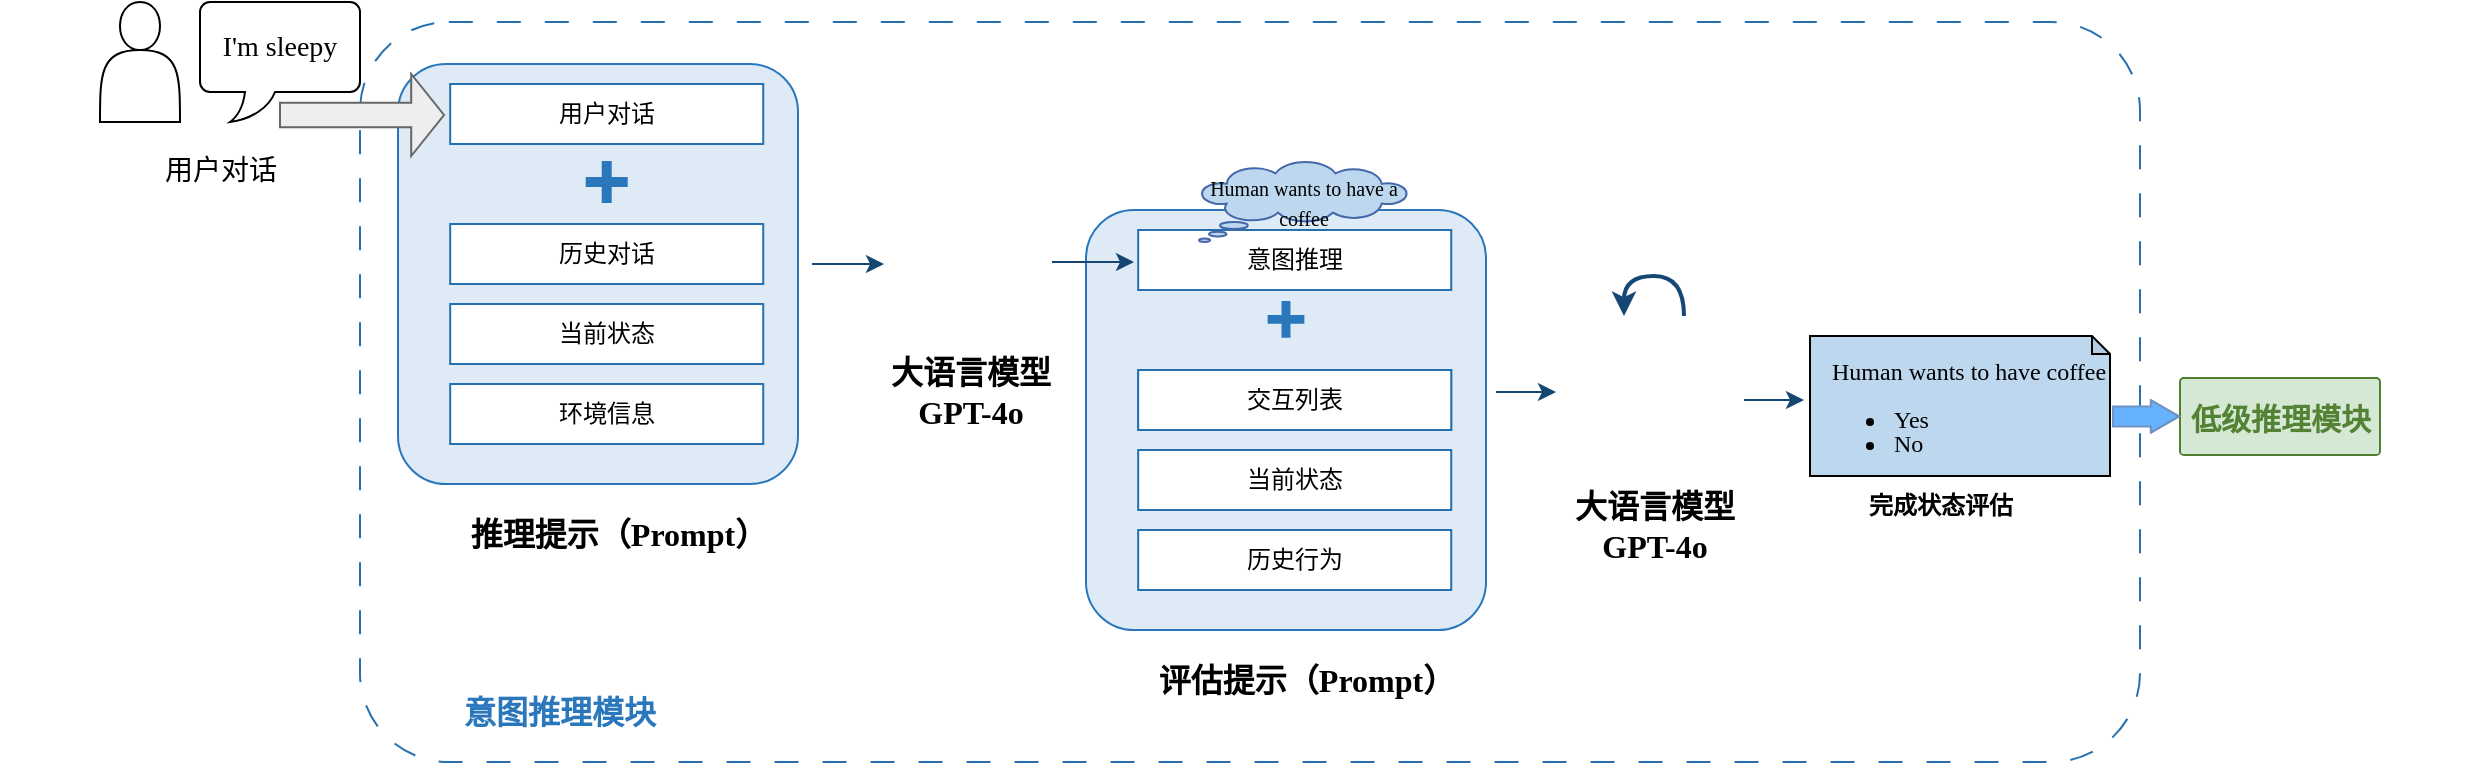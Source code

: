 <mxfile version="26.2.12">
  <diagram name="第 1 页" id="5zjfJCYYvMDn6eL2v8_4">
    <mxGraphModel dx="2247" dy="965" grid="1" gridSize="10" guides="1" tooltips="1" connect="1" arrows="1" fold="1" page="1" pageScale="1" pageWidth="827" pageHeight="1169" math="0" shadow="0">
      <root>
        <mxCell id="0" />
        <mxCell id="1" parent="0" />
        <mxCell id="u2x9763HItPCIMWwYsHF-1" value="" style="rounded=1;arcSize=12;whiteSpace=wrap;html=1;fillColor=light-dark(#FFFFFF,#1D293B);strokeColor=light-dark(#2770b0, #ededed);dashed=1;dashPattern=12 12;" parent="1" vertex="1">
          <mxGeometry x="160" y="10" width="890" height="370" as="geometry" />
        </mxCell>
        <mxCell id="u2x9763HItPCIMWwYsHF-2" value="" style="group" parent="1" vertex="1" connectable="0">
          <mxGeometry x="523" y="104" width="200" height="250" as="geometry" />
        </mxCell>
        <mxCell id="u2x9763HItPCIMWwYsHF-3" value="" style="rounded=1;arcSize=12;whiteSpace=wrap;html=1;fillColor=light-dark(#deebf7, #1d293b);strokeColor=light-dark(#2a77bc, #5c79a3);" parent="u2x9763HItPCIMWwYsHF-2" vertex="1">
          <mxGeometry width="200" height="210" as="geometry" />
        </mxCell>
        <mxCell id="u2x9763HItPCIMWwYsHF-4" value="" style="group" parent="u2x9763HItPCIMWwYsHF-2" vertex="1" connectable="0">
          <mxGeometry x="26.087" y="10" width="168.696" height="240" as="geometry" />
        </mxCell>
        <mxCell id="u2x9763HItPCIMWwYsHF-5" value="" style="group" parent="u2x9763HItPCIMWwYsHF-4" vertex="1" connectable="0">
          <mxGeometry width="156.522" height="30" as="geometry" />
        </mxCell>
        <mxCell id="u2x9763HItPCIMWwYsHF-6" value="" style="verticalLabelPosition=bottom;verticalAlign=top;html=1;shape=mxgraph.basic.rect;fillColor2=none;strokeWidth=1;size=20;indent=5;strokeColor=light-dark(#2770b0, #ededed);align=center;fontFamily=Helvetica;fontSize=12;fontColor=default;fillColor=default;" parent="u2x9763HItPCIMWwYsHF-5" vertex="1">
          <mxGeometry width="156.522" height="30" as="geometry" />
        </mxCell>
        <mxCell id="u2x9763HItPCIMWwYsHF-7" value="意图推理" style="text;html=1;align=center;verticalAlign=middle;whiteSpace=wrap;rounded=0;" parent="u2x9763HItPCIMWwYsHF-5" vertex="1">
          <mxGeometry y="7.5" width="156.522" height="15" as="geometry" />
        </mxCell>
        <mxCell id="u2x9763HItPCIMWwYsHF-8" value="" style="group;strokeColor=light-dark(#2770b0, #ededed);strokeWidth=1;align=center;verticalAlign=top;fontFamily=Helvetica;fontSize=12;fontColor=default;fillColor=default;" parent="u2x9763HItPCIMWwYsHF-4" vertex="1" connectable="0">
          <mxGeometry y="70" width="156.522" height="30" as="geometry" />
        </mxCell>
        <mxCell id="u2x9763HItPCIMWwYsHF-9" value="" style="verticalLabelPosition=bottom;verticalAlign=top;html=1;shape=mxgraph.basic.rect;fillColor2=none;strokeWidth=1;size=20;indent=5;strokeColor=light-dark(#2770b0, #ededed);align=center;fontFamily=Helvetica;fontSize=12;fontColor=default;fillColor=default;" parent="u2x9763HItPCIMWwYsHF-8" vertex="1">
          <mxGeometry width="156.522" height="30" as="geometry" />
        </mxCell>
        <mxCell id="u2x9763HItPCIMWwYsHF-10" value="交互列表" style="text;html=1;align=center;verticalAlign=middle;whiteSpace=wrap;rounded=0;fontFamily=Helvetica;fontSize=12;fontColor=default;" parent="u2x9763HItPCIMWwYsHF-8" vertex="1">
          <mxGeometry y="7.5" width="156.522" height="15" as="geometry" />
        </mxCell>
        <mxCell id="u2x9763HItPCIMWwYsHF-11" value="" style="group" parent="u2x9763HItPCIMWwYsHF-4" vertex="1" connectable="0">
          <mxGeometry y="110" width="156.522" height="30" as="geometry" />
        </mxCell>
        <mxCell id="u2x9763HItPCIMWwYsHF-12" value="" style="verticalLabelPosition=bottom;verticalAlign=top;html=1;shape=mxgraph.basic.rect;fillColor2=none;strokeWidth=1;size=20;indent=5;strokeColor=light-dark(#2770b0, #ededed);align=center;fontFamily=Helvetica;fontSize=12;fontColor=default;fillColor=default;" parent="u2x9763HItPCIMWwYsHF-11" vertex="1">
          <mxGeometry width="156.522" height="30" as="geometry" />
        </mxCell>
        <mxCell id="u2x9763HItPCIMWwYsHF-13" value="当前状态" style="text;html=1;align=center;verticalAlign=middle;whiteSpace=wrap;rounded=0;" parent="u2x9763HItPCIMWwYsHF-11" vertex="1">
          <mxGeometry y="7.5" width="156.522" height="15" as="geometry" />
        </mxCell>
        <mxCell id="u2x9763HItPCIMWwYsHF-14" value="" style="group" parent="u2x9763HItPCIMWwYsHF-4" vertex="1" connectable="0">
          <mxGeometry y="150" width="156.522" height="30" as="geometry" />
        </mxCell>
        <mxCell id="u2x9763HItPCIMWwYsHF-15" value="" style="verticalLabelPosition=bottom;verticalAlign=top;html=1;shape=mxgraph.basic.rect;fillColor2=none;strokeWidth=1;size=20;indent=5;strokeColor=light-dark(#2770b0, #ededed);align=center;fontFamily=Helvetica;fontSize=12;fontColor=default;fillColor=default;" parent="u2x9763HItPCIMWwYsHF-14" vertex="1">
          <mxGeometry width="156.522" height="30" as="geometry" />
        </mxCell>
        <mxCell id="u2x9763HItPCIMWwYsHF-16" value="历史行为" style="text;html=1;align=center;verticalAlign=middle;whiteSpace=wrap;rounded=0;" parent="u2x9763HItPCIMWwYsHF-14" vertex="1">
          <mxGeometry y="7.5" width="156.522" height="15" as="geometry" />
        </mxCell>
        <mxCell id="u2x9763HItPCIMWwYsHF-17" value="&lt;b style=&quot;font-family: &amp;quot;Times New Roman&amp;quot;; font-size: 16px;&quot;&gt;评估提示（Prompt）&lt;/b&gt;" style="text;html=1;align=center;verticalAlign=middle;resizable=0;points=[];autosize=1;strokeColor=none;fillColor=none;" parent="u2x9763HItPCIMWwYsHF-4" vertex="1">
          <mxGeometry x="-1.304" y="210" width="170" height="30" as="geometry" />
        </mxCell>
        <mxCell id="u2x9763HItPCIMWwYsHF-18" value="" style="shape=cross;whiteSpace=wrap;html=1;fillColor=light-dark(#2a77bc, #ededed);strokeColor=light-dark(#2a77bc, #ededed);aspect=fixed;" parent="u2x9763HItPCIMWwYsHF-4" vertex="1">
          <mxGeometry x="65.217" y="36" width="17.391" height="17.391" as="geometry" />
        </mxCell>
        <mxCell id="u2x9763HItPCIMWwYsHF-19" value="" style="group" parent="u2x9763HItPCIMWwYsHF-2" vertex="1" connectable="0">
          <mxGeometry x="52.174" y="-84" width="117.391" height="130" as="geometry" />
        </mxCell>
        <mxCell id="u2x9763HItPCIMWwYsHF-20" value="" style="group" parent="u2x9763HItPCIMWwYsHF-19" vertex="1" connectable="0">
          <mxGeometry y="60" width="113.043" height="60" as="geometry" />
        </mxCell>
        <mxCell id="u2x9763HItPCIMWwYsHF-21" value="&lt;font style=&quot;font-size: 10px;&quot; face=&quot;Times New Roman&quot;&gt;Human wants to have a coffee&lt;/font&gt;" style="whiteSpace=wrap;html=1;shape=mxgraph.basic.cloud_callout;strokeColor=light-dark(#4468ab, #319eff);fillColor=light-dark(#bdd7ee, #1e4a76);" parent="u2x9763HItPCIMWwYsHF-20" vertex="1">
          <mxGeometry x="4.348" width="104.348" height="40.0" as="geometry" />
        </mxCell>
        <mxCell id="u2x9763HItPCIMWwYsHF-22" value="" style="group" parent="1" vertex="1" connectable="0">
          <mxGeometry x="179" y="31" width="200" height="250" as="geometry" />
        </mxCell>
        <mxCell id="u2x9763HItPCIMWwYsHF-23" value="" style="rounded=1;arcSize=12;whiteSpace=wrap;html=1;fillColor=light-dark(#deebf7, #1d293b);strokeColor=light-dark(#2a77bc, #5c79a3);" parent="u2x9763HItPCIMWwYsHF-22" vertex="1">
          <mxGeometry width="200" height="210" as="geometry" />
        </mxCell>
        <mxCell id="u2x9763HItPCIMWwYsHF-24" value="" style="group" parent="u2x9763HItPCIMWwYsHF-22" vertex="1" connectable="0">
          <mxGeometry x="26.087" y="10" width="168.696" height="240" as="geometry" />
        </mxCell>
        <mxCell id="u2x9763HItPCIMWwYsHF-25" value="" style="group" parent="u2x9763HItPCIMWwYsHF-24" vertex="1" connectable="0">
          <mxGeometry width="156.522" height="30" as="geometry" />
        </mxCell>
        <mxCell id="u2x9763HItPCIMWwYsHF-26" value="" style="verticalLabelPosition=bottom;verticalAlign=top;html=1;shape=mxgraph.basic.rect;fillColor2=none;strokeWidth=1;size=20;indent=5;strokeColor=light-dark(#2770b0, #ededed);align=center;fontFamily=Helvetica;fontSize=12;fontColor=default;fillColor=default;" parent="u2x9763HItPCIMWwYsHF-25" vertex="1">
          <mxGeometry width="156.522" height="30" as="geometry" />
        </mxCell>
        <mxCell id="u2x9763HItPCIMWwYsHF-27" value="用户对话" style="text;html=1;align=center;verticalAlign=middle;whiteSpace=wrap;rounded=0;" parent="u2x9763HItPCIMWwYsHF-25" vertex="1">
          <mxGeometry y="7.5" width="156.522" height="15" as="geometry" />
        </mxCell>
        <mxCell id="u2x9763HItPCIMWwYsHF-28" value="" style="group" parent="u2x9763HItPCIMWwYsHF-24" vertex="1" connectable="0">
          <mxGeometry y="70" width="156.522" height="30" as="geometry" />
        </mxCell>
        <mxCell id="u2x9763HItPCIMWwYsHF-29" value="" style="verticalLabelPosition=bottom;verticalAlign=top;html=1;shape=mxgraph.basic.rect;fillColor2=none;strokeWidth=1;size=20;indent=5;strokeColor=light-dark(#2770b0, #ededed);align=center;fontFamily=Helvetica;fontSize=12;fontColor=default;fillColor=default;" parent="u2x9763HItPCIMWwYsHF-28" vertex="1">
          <mxGeometry width="156.522" height="30" as="geometry" />
        </mxCell>
        <mxCell id="u2x9763HItPCIMWwYsHF-30" value="历史对话" style="text;html=1;align=center;verticalAlign=middle;whiteSpace=wrap;rounded=0;" parent="u2x9763HItPCIMWwYsHF-28" vertex="1">
          <mxGeometry y="7.5" width="156.522" height="15" as="geometry" />
        </mxCell>
        <mxCell id="u2x9763HItPCIMWwYsHF-31" value="" style="group" parent="u2x9763HItPCIMWwYsHF-24" vertex="1" connectable="0">
          <mxGeometry y="110" width="156.522" height="30" as="geometry" />
        </mxCell>
        <mxCell id="u2x9763HItPCIMWwYsHF-32" value="" style="verticalLabelPosition=bottom;verticalAlign=top;html=1;shape=mxgraph.basic.rect;fillColor2=none;strokeWidth=1;size=20;indent=5;strokeColor=light-dark(#2770b0, #ededed);align=center;fontFamily=Helvetica;fontSize=12;fontColor=default;fillColor=default;" parent="u2x9763HItPCIMWwYsHF-31" vertex="1">
          <mxGeometry width="156.522" height="30" as="geometry" />
        </mxCell>
        <mxCell id="u2x9763HItPCIMWwYsHF-33" value="当前状态" style="text;html=1;align=center;verticalAlign=middle;whiteSpace=wrap;rounded=0;" parent="u2x9763HItPCIMWwYsHF-31" vertex="1">
          <mxGeometry y="7.5" width="156.522" height="15" as="geometry" />
        </mxCell>
        <mxCell id="u2x9763HItPCIMWwYsHF-34" value="" style="group" parent="u2x9763HItPCIMWwYsHF-24" vertex="1" connectable="0">
          <mxGeometry y="150" width="156.522" height="30" as="geometry" />
        </mxCell>
        <mxCell id="u2x9763HItPCIMWwYsHF-35" value="" style="verticalLabelPosition=bottom;verticalAlign=top;html=1;shape=mxgraph.basic.rect;fillColor2=none;strokeWidth=1;size=20;indent=5;strokeColor=light-dark(#2770b0, #ededed);" parent="u2x9763HItPCIMWwYsHF-34" vertex="1">
          <mxGeometry width="156.522" height="30" as="geometry" />
        </mxCell>
        <mxCell id="u2x9763HItPCIMWwYsHF-36" value="环境信息" style="text;html=1;align=center;verticalAlign=middle;whiteSpace=wrap;rounded=0;" parent="u2x9763HItPCIMWwYsHF-34" vertex="1">
          <mxGeometry y="7.5" width="156.522" height="15" as="geometry" />
        </mxCell>
        <mxCell id="u2x9763HItPCIMWwYsHF-37" value="&lt;font face=&quot;Times New Roman&quot; style=&quot;font-size: 16px;&quot;&gt;&lt;b style=&quot;&quot;&gt;推理提示（Prompt）&lt;/b&gt;&lt;/font&gt;" style="text;html=1;align=center;verticalAlign=middle;resizable=0;points=[];autosize=1;strokeColor=none;fillColor=none;" parent="u2x9763HItPCIMWwYsHF-24" vertex="1">
          <mxGeometry x="-1.304" y="210" width="170" height="30" as="geometry" />
        </mxCell>
        <mxCell id="u2x9763HItPCIMWwYsHF-38" value="" style="shape=cross;whiteSpace=wrap;html=1;fillColor=light-dark(#2a77bc, #ededed);strokeColor=light-dark(#2a77bc, #ededed);aspect=fixed;" parent="u2x9763HItPCIMWwYsHF-24" vertex="1">
          <mxGeometry x="68.263" y="39" width="20" height="20" as="geometry" />
        </mxCell>
        <mxCell id="u2x9763HItPCIMWwYsHF-39" value="" style="shape=singleArrow;whiteSpace=wrap;html=1;fillColor=light-dark(#eeeeee, #1a1a1a);strokeColor=#666666;gradientColor=none;" parent="u2x9763HItPCIMWwYsHF-22" vertex="1">
          <mxGeometry x="-59" y="5" width="82" height="41" as="geometry" />
        </mxCell>
        <mxCell id="u2x9763HItPCIMWwYsHF-40" value="" style="group" parent="1" vertex="1" connectable="0">
          <mxGeometry x="30" width="140" height="100" as="geometry" />
        </mxCell>
        <mxCell id="u2x9763HItPCIMWwYsHF-41" value="" style="group" parent="u2x9763HItPCIMWwYsHF-40" vertex="1" connectable="0">
          <mxGeometry x="-50" width="190" height="88" as="geometry" />
        </mxCell>
        <mxCell id="u2x9763HItPCIMWwYsHF-42" value="" style="shape=actor;whiteSpace=wrap;html=1;" parent="u2x9763HItPCIMWwYsHF-41" vertex="1">
          <mxGeometry x="50" width="40" height="60" as="geometry" />
        </mxCell>
        <mxCell id="u2x9763HItPCIMWwYsHF-43" value="&lt;font face=&quot;Times New Roman&quot; style=&quot;font-size: 14px;&quot;&gt;I&#39;m sleepy&lt;/font&gt;" style="whiteSpace=wrap;html=1;shape=mxgraph.basic.roundRectCallout;dx=30;dy=15;size=5;boundedLbl=1;" parent="u2x9763HItPCIMWwYsHF-41" vertex="1">
          <mxGeometry x="100" width="80" height="60" as="geometry" />
        </mxCell>
        <mxCell id="u2x9763HItPCIMWwYsHF-44" value="&lt;font face=&quot;Times New Roman&quot;&gt;&lt;span style=&quot;font-size: 14px;&quot;&gt;用户对话&lt;/span&gt;&lt;/font&gt;" style="text;html=1;align=center;verticalAlign=middle;resizable=0;points=[];autosize=1;strokeColor=none;fillColor=none;" parent="u2x9763HItPCIMWwYsHF-40" vertex="1">
          <mxGeometry x="20" y="70" width="80" height="30" as="geometry" />
        </mxCell>
        <mxCell id="u2x9763HItPCIMWwYsHF-45" style="edgeStyle=orthogonalEdgeStyle;rounded=1;orthogonalLoop=1;jettySize=auto;html=1;fillColor=#1ba1e2;strokeColor=light-dark(#164673, #51afe7);curved=0;textShadow=1;" parent="1" edge="1">
          <mxGeometry relative="1" as="geometry">
            <mxPoint x="386" y="131" as="sourcePoint" />
            <mxPoint x="422" y="131" as="targetPoint" />
          </mxGeometry>
        </mxCell>
        <mxCell id="u2x9763HItPCIMWwYsHF-46" value="" style="group" parent="1" vertex="1" connectable="0">
          <mxGeometry x="1070" y="179" width="150" height="57" as="geometry" />
        </mxCell>
        <mxCell id="u2x9763HItPCIMWwYsHF-47" value="" style="rounded=1;arcSize=5;whiteSpace=wrap;html=1;fillColor=#d5e8d4;strokeColor=light-dark(#517f31, #446e2c);" parent="u2x9763HItPCIMWwYsHF-46" vertex="1">
          <mxGeometry y="9" width="100" height="38.5" as="geometry" />
        </mxCell>
        <mxCell id="u2x9763HItPCIMWwYsHF-48" value="&lt;div&gt;&lt;font style=&quot;font-size: 15px;&quot; face=&quot;Times New Roman&quot;&gt;低级推理模块&lt;/font&gt;&lt;/div&gt;" style="text;html=1;align=center;verticalAlign=middle;resizable=0;points=[];autosize=1;strokeColor=none;fillColor=none;fontColor=light-dark(#548235, #69c195);fontStyle=1" parent="u2x9763HItPCIMWwYsHF-46" vertex="1">
          <mxGeometry x="-5" y="13.8" width="110" height="30" as="geometry" />
        </mxCell>
        <mxCell id="u2x9763HItPCIMWwYsHF-49" value="" style="group" parent="1" vertex="1" connectable="0">
          <mxGeometry x="885" y="137" width="150" height="130" as="geometry" />
        </mxCell>
        <mxCell id="u2x9763HItPCIMWwYsHF-50" value="" style="group" parent="u2x9763HItPCIMWwYsHF-49" vertex="1" connectable="0">
          <mxGeometry width="130.645" height="130" as="geometry" />
        </mxCell>
        <mxCell id="u2x9763HItPCIMWwYsHF-51" value="&lt;b&gt;&lt;font face=&quot;Times New Roman&quot;&gt;完成状态评估&lt;/font&gt;&lt;/b&gt;" style="text;html=1;align=center;verticalAlign=middle;resizable=0;points=[];autosize=1;strokeColor=none;fillColor=none;" parent="u2x9763HItPCIMWwYsHF-50" vertex="1">
          <mxGeometry x="15.161" y="100" width="100" height="30" as="geometry" />
        </mxCell>
        <mxCell id="u2x9763HItPCIMWwYsHF-52" value="&lt;div style=&quot;text-align: center; line-height: 100%;&quot;&gt;&lt;span style=&quot;background-color: transparent; color: light-dark(rgb(0, 0, 0), rgb(255, 255, 255)); font-family: &amp;quot;Times New Roman&amp;quot;;&quot;&gt;&amp;nbsp; &amp;nbsp; &amp;nbsp;&lt;/span&gt;&lt;/div&gt;&lt;div style=&quot;text-align: center; line-height: 100%;&quot;&gt;&lt;span style=&quot;background-color: transparent; color: light-dark(rgb(0, 0, 0), rgb(255, 255, 255)); font-family: &amp;quot;Times New Roman&amp;quot;;&quot;&gt;&amp;nbsp; &amp;nbsp;&lt;/span&gt;&lt;span style=&quot;font-family: &amp;quot;Times New Roman&amp;quot;; background-color: transparent; color: light-dark(rgb(0, 0, 0), rgb(255, 255, 255));&quot;&gt;Human wants to have coffee&lt;/span&gt;&lt;/div&gt;&lt;ul style=&quot;line-height: 100%;&quot;&gt;&lt;li&gt;&lt;font face=&quot;Times New Roman&quot;&gt;Yes&lt;/font&gt;&lt;/li&gt;&lt;li&gt;&lt;font face=&quot;Times New Roman&quot;&gt;No&lt;/font&gt;&lt;/li&gt;&lt;/ul&gt;" style="shape=note;whiteSpace=wrap;html=1;backgroundOutline=1;darkOpacity=0.05;align=left;size=9;fillColor=light-dark(#bdd7ee, #ededed);" parent="u2x9763HItPCIMWwYsHF-49" vertex="1">
          <mxGeometry y="30" width="150" height="70" as="geometry" />
        </mxCell>
        <mxCell id="u2x9763HItPCIMWwYsHF-53" style="edgeStyle=orthogonalEdgeStyle;rounded=1;orthogonalLoop=1;jettySize=auto;html=1;fillColor=#1ba1e2;strokeColor=light-dark(#164673, #51afe7);curved=0;textShadow=1;" parent="1" edge="1">
          <mxGeometry relative="1" as="geometry">
            <mxPoint x="506" y="130" as="sourcePoint" />
            <mxPoint x="547" y="130" as="targetPoint" />
          </mxGeometry>
        </mxCell>
        <mxCell id="u2x9763HItPCIMWwYsHF-54" value="" style="group" parent="1" vertex="1" connectable="0">
          <mxGeometry x="420" y="80" width="95.436" height="165" as="geometry" />
        </mxCell>
        <mxCell id="u2x9763HItPCIMWwYsHF-55" value="" style="shape=image;html=1;verticalAlign=top;verticalLabelPosition=bottom;labelBackgroundColor=#ffffff;imageAspect=0;aspect=fixed;image=https://cdn0.iconfinder.com/data/icons/phosphor-light-vol-1/256/brain-light-128.png;imageBackground=none;imageBorder=none;" parent="u2x9763HItPCIMWwYsHF-54" vertex="1">
          <mxGeometry x="3.5" y="7.5" width="83" height="83" as="geometry" />
        </mxCell>
        <mxCell id="u2x9763HItPCIMWwYsHF-56" value="" style="group;fontStyle=0;strokeWidth=1;" parent="u2x9763HItPCIMWwYsHF-54" vertex="1" connectable="0">
          <mxGeometry width="95.436" height="165" as="geometry" />
        </mxCell>
        <mxCell id="u2x9763HItPCIMWwYsHF-57" value="&lt;font face=&quot;Times New Roman&quot;&gt;&lt;span style=&quot;font-size: 16px;&quot;&gt;&lt;b&gt;大语言模型&lt;/b&gt;&lt;/span&gt;&lt;/font&gt;&lt;br&gt;&lt;div&gt;&lt;font style=&quot;font-size: 16px;&quot; face=&quot;Times New Roman&quot;&gt;&lt;b style=&quot;&quot;&gt;GPT-4o&lt;/b&gt;&lt;/font&gt;&lt;/div&gt;" style="text;html=1;align=center;verticalAlign=middle;resizable=0;points=[];autosize=1;strokeColor=none;fillColor=none;" parent="u2x9763HItPCIMWwYsHF-56" vertex="1">
          <mxGeometry x="-4.564" y="90" width="100" height="50" as="geometry" />
        </mxCell>
        <mxCell id="u2x9763HItPCIMWwYsHF-58" value="" style="group" parent="1" vertex="1" connectable="0">
          <mxGeometry x="762" y="146.5" width="95.436" height="165" as="geometry" />
        </mxCell>
        <mxCell id="u2x9763HItPCIMWwYsHF-59" value="" style="shape=image;html=1;verticalAlign=top;verticalLabelPosition=bottom;labelBackgroundColor=#ffffff;imageAspect=0;aspect=fixed;image=https://cdn0.iconfinder.com/data/icons/phosphor-light-vol-1/256/brain-light-128.png;imageBackground=none;imageBorder=none;" parent="u2x9763HItPCIMWwYsHF-58" vertex="1">
          <mxGeometry x="3.5" y="7.5" width="83" height="83" as="geometry" />
        </mxCell>
        <mxCell id="u2x9763HItPCIMWwYsHF-60" value="" style="group;fontStyle=0;strokeWidth=1;" parent="u2x9763HItPCIMWwYsHF-58" vertex="1" connectable="0">
          <mxGeometry width="95.436" height="165" as="geometry" />
        </mxCell>
        <mxCell id="u2x9763HItPCIMWwYsHF-61" value="&lt;font style=&quot;font-size: 16px;&quot; face=&quot;Times New Roman&quot;&gt;&lt;b style=&quot;&quot;&gt;大语言模型&lt;/b&gt;&lt;/font&gt;&lt;div&gt;&lt;font style=&quot;font-size: 16px;&quot; face=&quot;Times New Roman&quot;&gt;&lt;b style=&quot;&quot;&gt;GPT-4o&lt;/b&gt;&lt;/font&gt;&lt;/div&gt;" style="text;html=1;align=center;verticalAlign=middle;resizable=0;points=[];autosize=1;strokeColor=none;fillColor=none;" parent="u2x9763HItPCIMWwYsHF-60" vertex="1">
          <mxGeometry x="-4.564" y="90" width="100" height="50" as="geometry" />
        </mxCell>
        <mxCell id="u2x9763HItPCIMWwYsHF-62" style="edgeStyle=orthogonalEdgeStyle;rounded=1;orthogonalLoop=1;jettySize=auto;html=1;fillColor=#1ba1e2;strokeColor=light-dark(#164673, #51afe7);curved=0;textShadow=1;" parent="1" edge="1">
          <mxGeometry relative="1" as="geometry">
            <mxPoint x="728" y="195" as="sourcePoint" />
            <mxPoint x="758" y="195" as="targetPoint" />
          </mxGeometry>
        </mxCell>
        <mxCell id="u2x9763HItPCIMWwYsHF-63" style="edgeStyle=orthogonalEdgeStyle;rounded=1;orthogonalLoop=1;jettySize=auto;html=1;fillColor=#1ba1e2;strokeColor=light-dark(#164673, #51afe7);curved=0;textShadow=1;" parent="1" edge="1">
          <mxGeometry relative="1" as="geometry">
            <mxPoint x="852" y="199" as="sourcePoint" />
            <mxPoint x="882" y="199" as="targetPoint" />
          </mxGeometry>
        </mxCell>
        <mxCell id="u2x9763HItPCIMWwYsHF-64" value="" style="curved=1;endArrow=classic;html=1;rounded=0;strokeWidth=2;strokeColor=light-dark(#164673, #ededed);" parent="1" edge="1">
          <mxGeometry width="50" height="50" relative="1" as="geometry">
            <mxPoint x="822" y="157" as="sourcePoint" />
            <mxPoint x="792" y="157" as="targetPoint" />
            <Array as="points">
              <mxPoint x="822" y="137" />
              <mxPoint x="792" y="137" />
            </Array>
          </mxGeometry>
        </mxCell>
        <mxCell id="u2x9763HItPCIMWwYsHF-65" value="" style="shape=flexArrow;endArrow=classic;html=1;rounded=0;fillColor=#66B2FF;strokeColor=light-dark(#7193c2, #ededed);endWidth=5.2;endSize=4.356;" parent="1" edge="1">
          <mxGeometry width="50" height="50" relative="1" as="geometry">
            <mxPoint x="1036" y="207.21" as="sourcePoint" />
            <mxPoint x="1070" y="207.21" as="targetPoint" />
            <Array as="points">
              <mxPoint x="1046" y="207.21" />
            </Array>
          </mxGeometry>
        </mxCell>
        <mxCell id="u2x9763HItPCIMWwYsHF-66" value="&lt;font style=&quot;font-size: 16px;&quot;&gt;&lt;b&gt;意图推理模块&lt;/b&gt;&lt;/font&gt;" style="text;html=1;align=center;verticalAlign=middle;whiteSpace=wrap;rounded=0;fontColor=light-dark(#2a77bc, #ededed);" parent="1" vertex="1">
          <mxGeometry x="190" y="340" width="140" height="30" as="geometry" />
        </mxCell>
      </root>
    </mxGraphModel>
  </diagram>
</mxfile>
